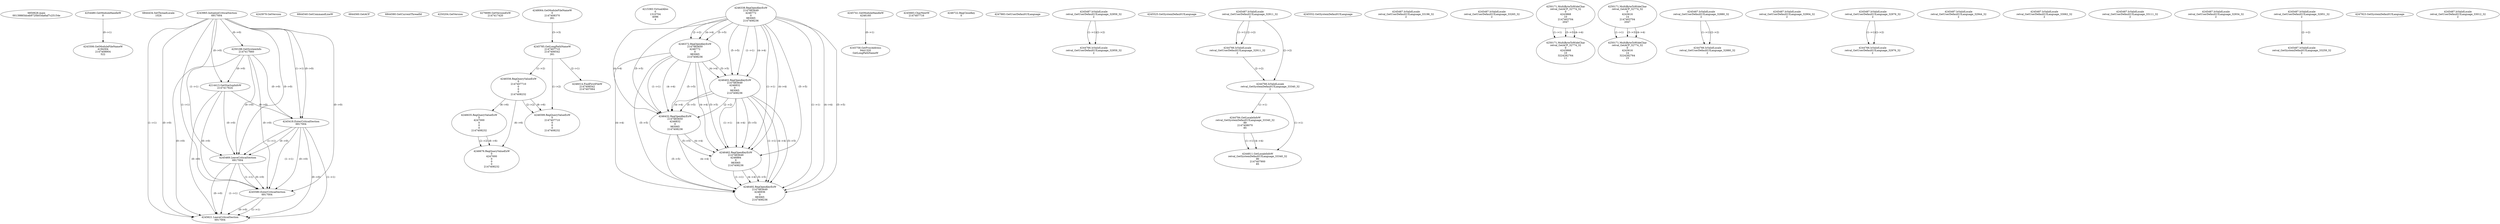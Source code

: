 // Global SCDG with merge call
digraph {
	0 [label="6850628.main
00139865dceb9720b03da6af7c25154e"]
	1 [label="4254480.GetModuleHandleW
0"]
	2 [label="6844434.SetThreadLocale
1024"]
	3 [label="4243965.InitializeCriticalSection
6917004"]
	4 [label="4243979.GetVersion
"]
	5 [label="4250188.GetSystemInfo
2147417660"]
	3 -> 5 [label="(0-->0)"]
	6 [label="6844540.GetCommandLineW
"]
	7 [label="4214413.GetStartupInfoW
2147417624"]
	3 -> 7 [label="(0-->0)"]
	5 -> 7 [label="(0-->0)"]
	8 [label="6844560.GetACP
"]
	9 [label="6844580.GetCurrentThreadId
"]
	10 [label="4250204.GetVersion
"]
	11 [label="4276690.GetVersionExW
2147417420"]
	12 [label="4243306.GetModuleFileNameW
4194304
2147408904
522"]
	1 -> 12 [label="(0-->1)"]
	13 [label="4248064.GetModuleFileNameW
0
2147408370
261"]
	14 [label="4215383.VirtualAlloc
0
1310704
4096
4"]
	15 [label="4246338.RegOpenKeyExW
2147483649
4246772
0
983065
2147408236"]
	16 [label="4246372.RegOpenKeyExW
2147483650
4246772
0
983065
2147408236"]
	15 -> 16 [label="(2-->2)"]
	15 -> 16 [label="(4-->4)"]
	15 -> 16 [label="(5-->5)"]
	17 [label="4246402.RegOpenKeyExW
2147483649
4246832
0
983065
2147408236"]
	15 -> 17 [label="(1-->1)"]
	15 -> 17 [label="(4-->4)"]
	16 -> 17 [label="(4-->4)"]
	15 -> 17 [label="(5-->5)"]
	16 -> 17 [label="(5-->5)"]
	18 [label="4245741.GetModuleHandleW
4246160"]
	19 [label="4245758.GetProcAddress
9441320
GetLongPathNameW"]
	18 -> 19 [label="(0-->1)"]
	20 [label="4245785.GetLongPathNameW
2147407710
2147406542
261"]
	13 -> 20 [label="(3-->3)"]
	21 [label="4245683.CharNextW
2147407716"]
	22 [label="4246556.RegQueryValueExW
0
2147407710
0
0
0
2147408232"]
	20 -> 22 [label="(1-->2)"]
	23 [label="4246635.RegQueryValueExW
0
4247000
0
0
0
2147408232"]
	22 -> 23 [label="(6-->6)"]
	24 [label="4246722.RegCloseKey
0"]
	25 [label="4247883.GetUserDefaultUILanguage
"]
	26 [label="4245418.EnterCriticalSection
6917004"]
	3 -> 26 [label="(1-->1)"]
	3 -> 26 [label="(0-->0)"]
	5 -> 26 [label="(0-->0)"]
	7 -> 26 [label="(0-->0)"]
	27 [label="4245469.LeaveCriticalSection
6917004"]
	3 -> 27 [label="(1-->1)"]
	26 -> 27 [label="(1-->1)"]
	3 -> 27 [label="(0-->0)"]
	5 -> 27 [label="(0-->0)"]
	7 -> 27 [label="(0-->0)"]
	26 -> 27 [label="(0-->0)"]
	28 [label="4245487.IsValidLocale
retval_GetUserDefaultUILanguage_32959_32
2"]
	29 [label="4244766.IsValidLocale
retval_GetUserDefaultUILanguage_32959_32
2"]
	28 -> 29 [label="(1-->1)"]
	28 -> 29 [label="(2-->2)"]
	30 [label="4245525.GetSystemDefaultUILanguage
"]
	31 [label="4246676.RegQueryValueExW
0
4247000
0
0
0
2147408232"]
	23 -> 31 [label="(2-->2)"]
	22 -> 31 [label="(6-->6)"]
	23 -> 31 [label="(6-->6)"]
	32 [label="4245487.IsValidLocale
retval_GetUserDefaultUILanguage_32911_32
2"]
	33 [label="4244766.IsValidLocale
retval_GetUserDefaultUILanguage_32911_32
2"]
	32 -> 33 [label="(1-->1)"]
	32 -> 33 [label="(2-->2)"]
	34 [label="4245552.GetSystemDefaultUILanguage
"]
	35 [label="4244766.IsValidLocale
retval_GetSystemDefaultUILanguage_33340_32
2"]
	32 -> 35 [label="(2-->2)"]
	33 -> 35 [label="(2-->2)"]
	36 [label="4244794.GetLocaleInfoW
retval_GetSystemDefaultUILanguage_33340_32
89
2147408070
85"]
	35 -> 36 [label="(1-->1)"]
	37 [label="4244811.GetLocaleInfoW
retval_GetSystemDefaultUILanguage_33340_32
90
2147407900
85"]
	35 -> 37 [label="(1-->1)"]
	36 -> 37 [label="(1-->1)"]
	36 -> 37 [label="(4-->4)"]
	38 [label="4246432.RegOpenKeyExW
2147483650
4246832
0
983065
2147408236"]
	16 -> 38 [label="(1-->1)"]
	17 -> 38 [label="(2-->2)"]
	15 -> 38 [label="(4-->4)"]
	16 -> 38 [label="(4-->4)"]
	17 -> 38 [label="(4-->4)"]
	15 -> 38 [label="(5-->5)"]
	16 -> 38 [label="(5-->5)"]
	17 -> 38 [label="(5-->5)"]
	39 [label="4246462.RegOpenKeyExW
2147483649
4246884
0
983065
2147408236"]
	15 -> 39 [label="(1-->1)"]
	17 -> 39 [label="(1-->1)"]
	15 -> 39 [label="(4-->4)"]
	16 -> 39 [label="(4-->4)"]
	17 -> 39 [label="(4-->4)"]
	38 -> 39 [label="(4-->4)"]
	15 -> 39 [label="(5-->5)"]
	16 -> 39 [label="(5-->5)"]
	17 -> 39 [label="(5-->5)"]
	38 -> 39 [label="(5-->5)"]
	40 [label="4246492.RegOpenKeyExW
2147483649
4246936
0
983065
2147408236"]
	15 -> 40 [label="(1-->1)"]
	17 -> 40 [label="(1-->1)"]
	39 -> 40 [label="(1-->1)"]
	15 -> 40 [label="(4-->4)"]
	16 -> 40 [label="(4-->4)"]
	17 -> 40 [label="(4-->4)"]
	38 -> 40 [label="(4-->4)"]
	39 -> 40 [label="(4-->4)"]
	15 -> 40 [label="(5-->5)"]
	16 -> 40 [label="(5-->5)"]
	17 -> 40 [label="(5-->5)"]
	38 -> 40 [label="(5-->5)"]
	39 -> 40 [label="(5-->5)"]
	41 [label="4246599.RegQueryValueExW
0
2147407710
0
0
0
2147408232"]
	20 -> 41 [label="(1-->2)"]
	22 -> 41 [label="(2-->2)"]
	22 -> 41 [label="(6-->6)"]
	42 [label="4245487.IsValidLocale
retval_GetUserDefaultUILanguage_33196_32
2"]
	43 [label="4245487.IsValidLocale
retval_GetUserDefaultUILanguage_33265_32
2"]
	44 [label="4250171.MultiByteToWideChar
retval_GetACP_32774_32
0
4243868
10
2147403704
2047"]
	45 [label="4250171.MultiByteToWideChar
retval_GetACP_32774_32
0
4243868
10
3224282764
11"]
	44 -> 45 [label="(1-->1)"]
	44 -> 45 [label="(3-->3)"]
	44 -> 45 [label="(4-->4)"]
	46 [label="4250171.MultiByteToWideChar
retval_GetACP_32774_32
0
4243616
14
2147403704
2047"]
	47 [label="4250171.MultiByteToWideChar
retval_GetACP_32774_32
0
4243616
14
3224282764
15"]
	46 -> 47 [label="(1-->1)"]
	46 -> 47 [label="(3-->3)"]
	46 -> 47 [label="(4-->4)"]
	48 [label="4245487.IsValidLocale
retval_GetUserDefaultUILanguage_32880_32
2"]
	49 [label="4246014.FindFirstFileW
2147406542
2147407064"]
	20 -> 49 [label="(2-->1)"]
	50 [label="4245487.IsValidLocale
retval_GetUserDefaultUILanguage_32904_32
2"]
	51 [label="4245487.IsValidLocale
retval_GetUserDefaultUILanguage_32976_32
2"]
	52 [label="4244766.IsValidLocale
retval_GetUserDefaultUILanguage_32976_32
2"]
	51 -> 52 [label="(1-->1)"]
	51 -> 52 [label="(2-->2)"]
	53 [label="4245487.IsValidLocale
retval_GetUserDefaultUILanguage_32944_32
2"]
	54 [label="4245487.IsValidLocale
retval_GetUserDefaultUILanguage_33062_32
2"]
	55 [label="4245487.IsValidLocale
retval_GetUserDefaultUILanguage_33111_32
2"]
	56 [label="4245487.IsValidLocale
retval_GetUserDefaultUILanguage_32934_32
2"]
	57 [label="4244766.IsValidLocale
retval_GetUserDefaultUILanguage_32880_32
2"]
	48 -> 57 [label="(1-->1)"]
	48 -> 57 [label="(2-->2)"]
	58 [label="4245487.IsValidLocale
retval_GetUserDefaultUILanguage_32951_32
2"]
	59 [label="4245580.EnterCriticalSection
6917004"]
	3 -> 59 [label="(1-->1)"]
	26 -> 59 [label="(1-->1)"]
	27 -> 59 [label="(1-->1)"]
	3 -> 59 [label="(0-->0)"]
	5 -> 59 [label="(0-->0)"]
	7 -> 59 [label="(0-->0)"]
	26 -> 59 [label="(0-->0)"]
	27 -> 59 [label="(0-->0)"]
	60 [label="4245621.LeaveCriticalSection
6917004"]
	3 -> 60 [label="(1-->1)"]
	26 -> 60 [label="(1-->1)"]
	27 -> 60 [label="(1-->1)"]
	59 -> 60 [label="(1-->1)"]
	3 -> 60 [label="(0-->0)"]
	5 -> 60 [label="(0-->0)"]
	7 -> 60 [label="(0-->0)"]
	26 -> 60 [label="(0-->0)"]
	27 -> 60 [label="(0-->0)"]
	59 -> 60 [label="(0-->0)"]
	61 [label="4247923.GetSystemDefaultUILanguage
"]
	62 [label="4245487.IsValidLocale
retval_GetSystemDefaultUILanguage_33259_32
2"]
	58 -> 62 [label="(2-->2)"]
	63 [label="4245487.IsValidLocale
retval_GetUserDefaultUILanguage_33012_32
2"]
}

